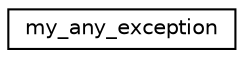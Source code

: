 digraph "Graphical Class Hierarchy"
{
  edge [fontname="Helvetica",fontsize="10",labelfontname="Helvetica",labelfontsize="10"];
  node [fontname="Helvetica",fontsize="10",shape=record];
  rankdir="LR";
  Node0 [label="my_any_exception",height=0.2,width=0.4,color="black", fillcolor="white", style="filled",URL="$structmy__any__exception.html"];
}
